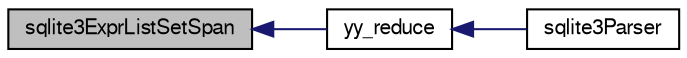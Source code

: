 digraph "sqlite3ExprListSetSpan"
{
  edge [fontname="FreeSans",fontsize="10",labelfontname="FreeSans",labelfontsize="10"];
  node [fontname="FreeSans",fontsize="10",shape=record];
  rankdir="LR";
  Node536751 [label="sqlite3ExprListSetSpan",height=0.2,width=0.4,color="black", fillcolor="grey75", style="filled", fontcolor="black"];
  Node536751 -> Node536752 [dir="back",color="midnightblue",fontsize="10",style="solid",fontname="FreeSans"];
  Node536752 [label="yy_reduce",height=0.2,width=0.4,color="black", fillcolor="white", style="filled",URL="$sqlite3_8c.html#a7c419a9b25711c666a9a2449ef377f14"];
  Node536752 -> Node536753 [dir="back",color="midnightblue",fontsize="10",style="solid",fontname="FreeSans"];
  Node536753 [label="sqlite3Parser",height=0.2,width=0.4,color="black", fillcolor="white", style="filled",URL="$sqlite3_8c.html#a0327d71a5fabe0b6a343d78a2602e72a"];
}
